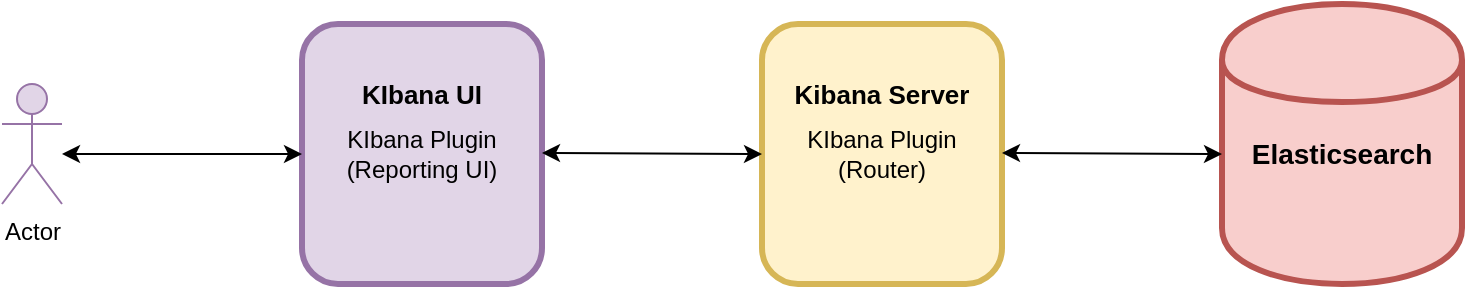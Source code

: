 <mxfile version="12.4.8" type="device"><diagram id="0aFFJ3e0UV4ylS3DYWVJ" name="Page-1"><mxGraphModel dx="2066" dy="1154" grid="1" gridSize="10" guides="1" tooltips="1" connect="1" arrows="1" fold="1" page="1" pageScale="1" pageWidth="1100" pageHeight="850" math="0" shadow="0"><root><mxCell id="0"/><mxCell id="1" parent="0"/><mxCell id="e05d7PpXyxbUxUTtvRzV-3" value="KIbana Plugin (Router)" style="rounded=1;whiteSpace=wrap;html=1;fillColor=#fff2cc;strokeColor=#d6b656;strokeWidth=3;" vertex="1" parent="1"><mxGeometry x="560" y="235" width="120" height="130" as="geometry"/></mxCell><mxCell id="e05d7PpXyxbUxUTtvRzV-6" value="" style="shape=cylinder;whiteSpace=wrap;html=1;boundedLbl=1;backgroundOutline=1;fillColor=#f8cecc;strokeColor=#b85450;strokeWidth=3;" vertex="1" parent="1"><mxGeometry x="790" y="225" width="120" height="140" as="geometry"/></mxCell><mxCell id="e05d7PpXyxbUxUTtvRzV-7" value="Actor" style="shape=umlActor;verticalLabelPosition=bottom;labelBackgroundColor=#ffffff;verticalAlign=top;html=1;outlineConnect=0;fillColor=#e1d5e7;strokeColor=#9673a6;" vertex="1" parent="1"><mxGeometry x="180" y="265" width="30" height="60" as="geometry"/></mxCell><mxCell id="e05d7PpXyxbUxUTtvRzV-12" value="KIbana Plugin (Reporting UI)" style="rounded=1;whiteSpace=wrap;html=1;fillColor=#e1d5e7;strokeColor=#9673a6;strokeWidth=3;" vertex="1" parent="1"><mxGeometry x="330" y="235" width="120" height="130" as="geometry"/></mxCell><mxCell id="e05d7PpXyxbUxUTtvRzV-16" value="&lt;b&gt;&lt;font style=&quot;font-size: 13px&quot;&gt;KIbana UI&lt;/font&gt;&lt;/b&gt;" style="text;html=1;strokeColor=none;fillColor=none;align=center;verticalAlign=middle;whiteSpace=wrap;rounded=0;" vertex="1" parent="1"><mxGeometry x="355" y="260" width="70" height="20" as="geometry"/></mxCell><mxCell id="e05d7PpXyxbUxUTtvRzV-17" value="&lt;b&gt;&lt;font style=&quot;font-size: 13px&quot;&gt;Kibana Server&lt;/font&gt;&lt;/b&gt;" style="text;html=1;strokeColor=none;fillColor=none;align=center;verticalAlign=middle;whiteSpace=wrap;rounded=0;" vertex="1" parent="1"><mxGeometry x="570" y="260" width="100" height="20" as="geometry"/></mxCell><mxCell id="e05d7PpXyxbUxUTtvRzV-19" value="" style="endArrow=classic;startArrow=classic;html=1;entryX=0;entryY=0.5;entryDx=0;entryDy=0;" edge="1" parent="1" target="e05d7PpXyxbUxUTtvRzV-12"><mxGeometry width="50" height="50" relative="1" as="geometry"><mxPoint x="210" y="300" as="sourcePoint"/><mxPoint x="370" y="420" as="targetPoint"/></mxGeometry></mxCell><mxCell id="e05d7PpXyxbUxUTtvRzV-21" value="" style="endArrow=classic;startArrow=classic;html=1;" edge="1" parent="1"><mxGeometry width="50" height="50" relative="1" as="geometry"><mxPoint x="450" y="299.5" as="sourcePoint"/><mxPoint x="560" y="300" as="targetPoint"/></mxGeometry></mxCell><mxCell id="e05d7PpXyxbUxUTtvRzV-22" value="" style="endArrow=classic;startArrow=classic;html=1;" edge="1" parent="1"><mxGeometry width="50" height="50" relative="1" as="geometry"><mxPoint x="680" y="299.5" as="sourcePoint"/><mxPoint x="790" y="300" as="targetPoint"/></mxGeometry></mxCell><mxCell id="e05d7PpXyxbUxUTtvRzV-23" value="&lt;b&gt;&lt;font style=&quot;font-size: 14px&quot;&gt;Elasticsearch&lt;/font&gt;&lt;/b&gt;" style="text;html=1;strokeColor=none;fillColor=none;align=center;verticalAlign=middle;whiteSpace=wrap;rounded=0;" vertex="1" parent="1"><mxGeometry x="805" y="290" width="90" height="20" as="geometry"/></mxCell></root></mxGraphModel></diagram></mxfile>